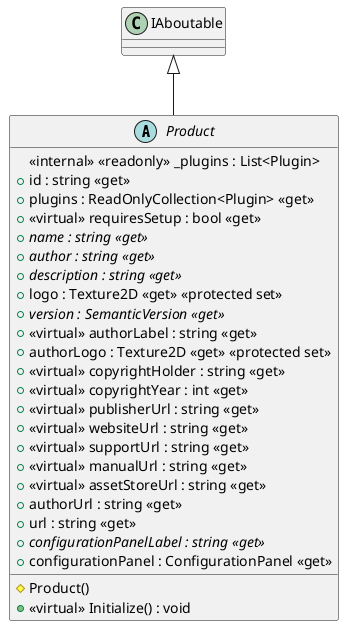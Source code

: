 @startuml
abstract class Product {
    # Product()
    + <<virtual>> Initialize() : void
    <<internal>> <<readonly>> _plugins : List<Plugin>
    + id : string <<get>>
    + plugins : ReadOnlyCollection<Plugin> <<get>>
    + <<virtual>> requiresSetup : bool <<get>>
    + {abstract} name : string <<get>>
    + {abstract} author : string <<get>>
    + {abstract} description : string <<get>>
    + logo : Texture2D <<get>> <<protected set>>
    + {abstract} version : SemanticVersion <<get>>
    + <<virtual>> authorLabel : string <<get>>
    + authorLogo : Texture2D <<get>> <<protected set>>
    + <<virtual>> copyrightHolder : string <<get>>
    + <<virtual>> copyrightYear : int <<get>>
    + <<virtual>> publisherUrl : string <<get>>
    + <<virtual>> websiteUrl : string <<get>>
    + <<virtual>> supportUrl : string <<get>>
    + <<virtual>> manualUrl : string <<get>>
    + <<virtual>> assetStoreUrl : string <<get>>
    + authorUrl : string <<get>>
    + url : string <<get>>
    + {abstract} configurationPanelLabel : string <<get>>
    + configurationPanel : ConfigurationPanel <<get>>
}
IAboutable <|-- Product
@enduml
